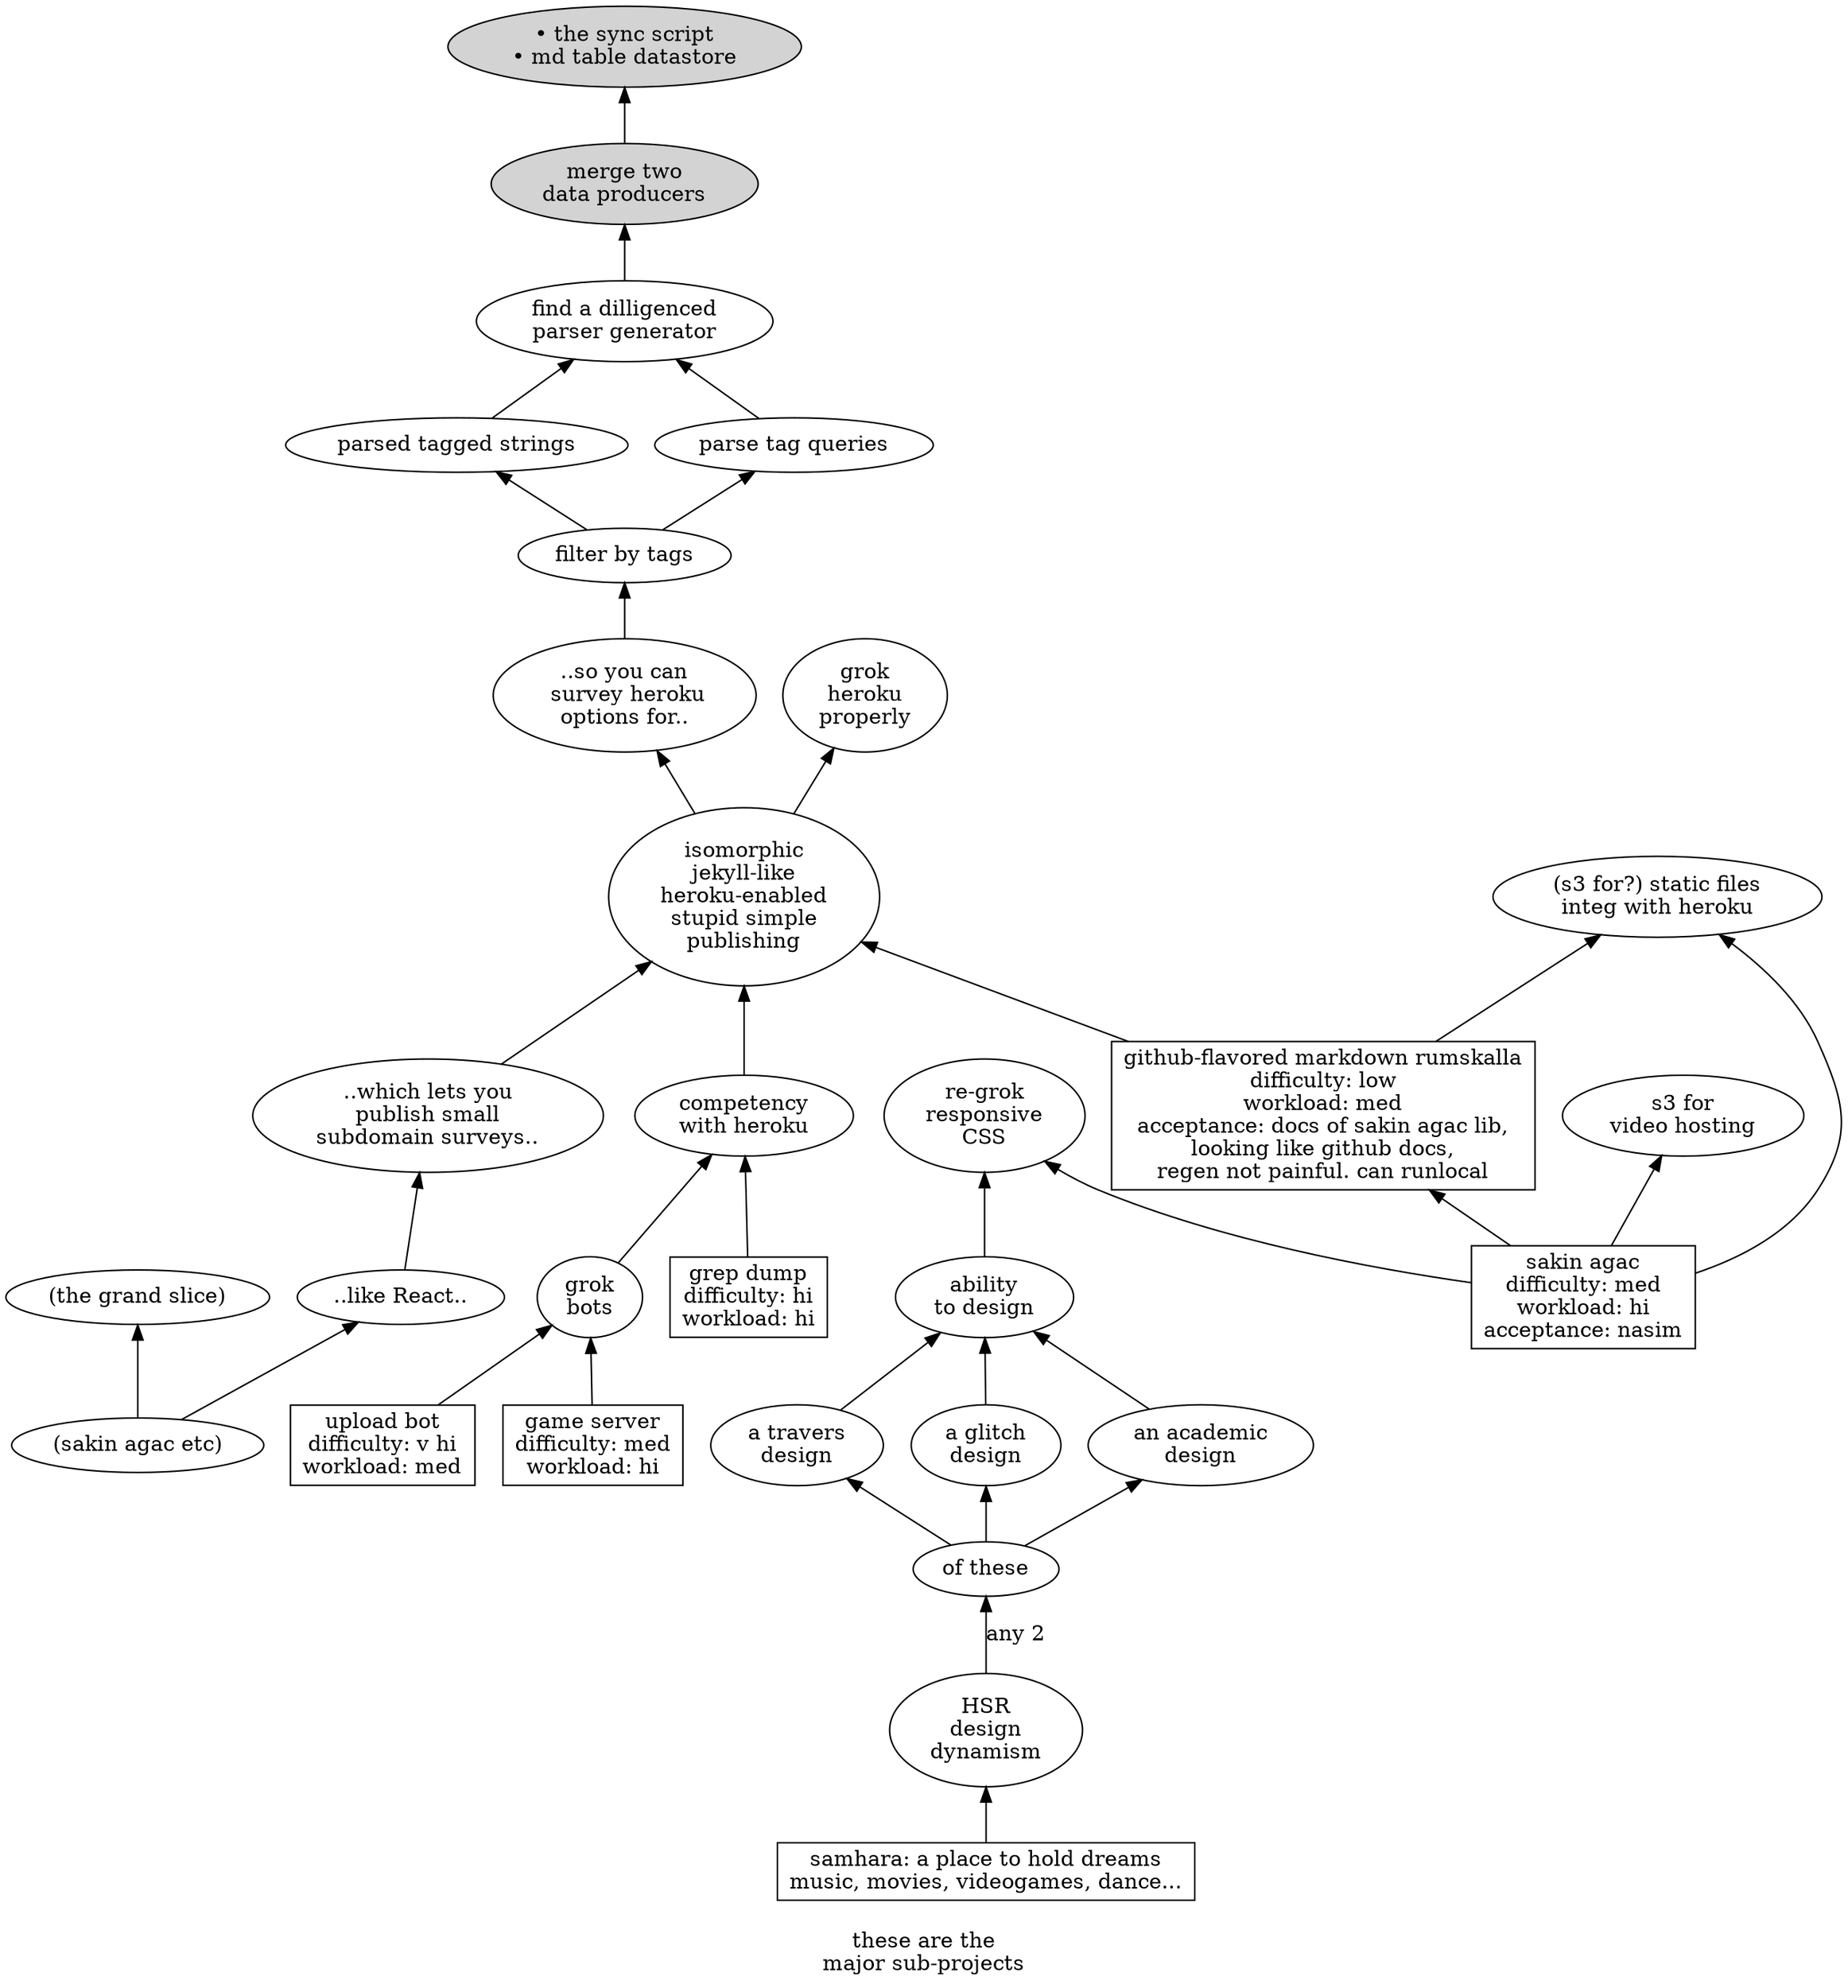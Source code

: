 digraph g {

/* waypoints and smaller projects (alphabetical) */

thing100[label="• the sync script\n• md table datastore" style=filled]
thing106[label="merge two\ndata producers" style=filled]
thing110[label="find a dilligenced\nparser generator"]
thing122[label="parsed tagged strings"]
thing126[label="parse tag queries"]
thing128[label="filter by tags"]
thing150[label="..so you can\n survey heroku\noptions for.."]
thing175[label="grok\nheroku\nproperly"]

thing200[label=
"isomorphic
jekyll-like
heroku-enabled
stupid simple
publishing"
]

thing250[label="..which lets you\npublish small\nsubdomain surveys.."]
thing275[label="..like React.."]
thing277[label="(the grand slice)"]
thing282[label="(sakin agac etc)"]
thing290[label="(s3 for?) static files\ninteg with heroku"]
thing300[label="competency\nwith heroku"]
thing350[label="s3 for\nvideo hosting"]
thing400[label="grok\nbots"]

thing525[label="re-grok\nresponsive\nCSS"]
thing530[label="ability\nto design"]
thing550[label="HSR\ndesign\ndynamism"]
thing555[label="of these"]
thing560[label="an academic\ndesign"]
thing565[label="a travers\ndesign"]
thing575[label="a glitch\ndesign"]


thing600[label=
"samhara: a place to hold dreams
music, movies, videogames, dance..."
shape=rect]



/* relationships */
thing106->thing100
thing110->thing106
thing122->thing110
thing126->thing110
thing128->thing122
thing128->thing126
thing150->thing128
thing200->thing150
thing200->thing175
sakin_agac->gfm_rumskalla
gfm_rumskalla->thing200
gfm_rumskalla->thing290
sakin_agac->thing290
sakin_agac->thing350
thing300->thing200
thing250->thing200
thing275->thing250
thing282->thing275
thing282->thing277
grep_dump->thing300
thing400->thing300
game_server->thing400
upload_bot->thing400


thing530->thing525
thing550->thing555[label="any 2"]
thing560->thing530
thing555->thing560
thing565->thing530
thing555->thing565
thing575->thing530
thing555->thing575

sakin_agac->thing525


thing600->thing550


/* core projects (not alphabetical) */


game_server[label=
"game server
difficulty: med
workload: hi
"
shape=rect
]

grep_dump[label=
"grep dump
difficulty: hi
workload: hi
"
shape=rect
]

upload_bot[label=
"upload bot
difficulty: v hi
workload: med
"
shape=rect
]

gfm_rumskalla[label="github-flavored markdown rumskalla
difficulty: low
workload: med
acceptance: docs of sakin agac lib,
looking like github docs,
regen not painful. can runlocal
"
shape=rect
]

sakin_agac[label=
"sakin agac
difficulty: med
workload: hi
acceptance: nasim
"
shape=rect
]


rankdir=BT

label="
these are the
major sub-projects
"
}
/*
#historyA.1: big spike
#born.
*/
